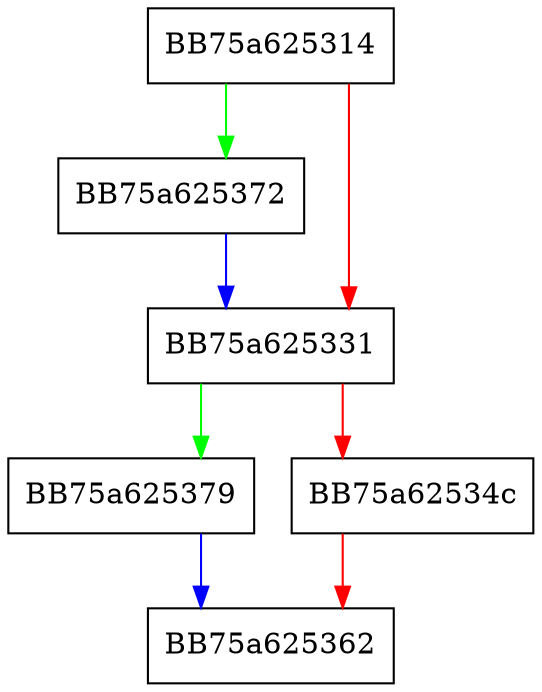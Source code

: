 digraph allocateChunk {
  node [shape="box"];
  graph [splines=ortho];
  BB75a625314 -> BB75a625372 [color="green"];
  BB75a625314 -> BB75a625331 [color="red"];
  BB75a625331 -> BB75a625379 [color="green"];
  BB75a625331 -> BB75a62534c [color="red"];
  BB75a62534c -> BB75a625362 [color="red"];
  BB75a625372 -> BB75a625331 [color="blue"];
  BB75a625379 -> BB75a625362 [color="blue"];
}